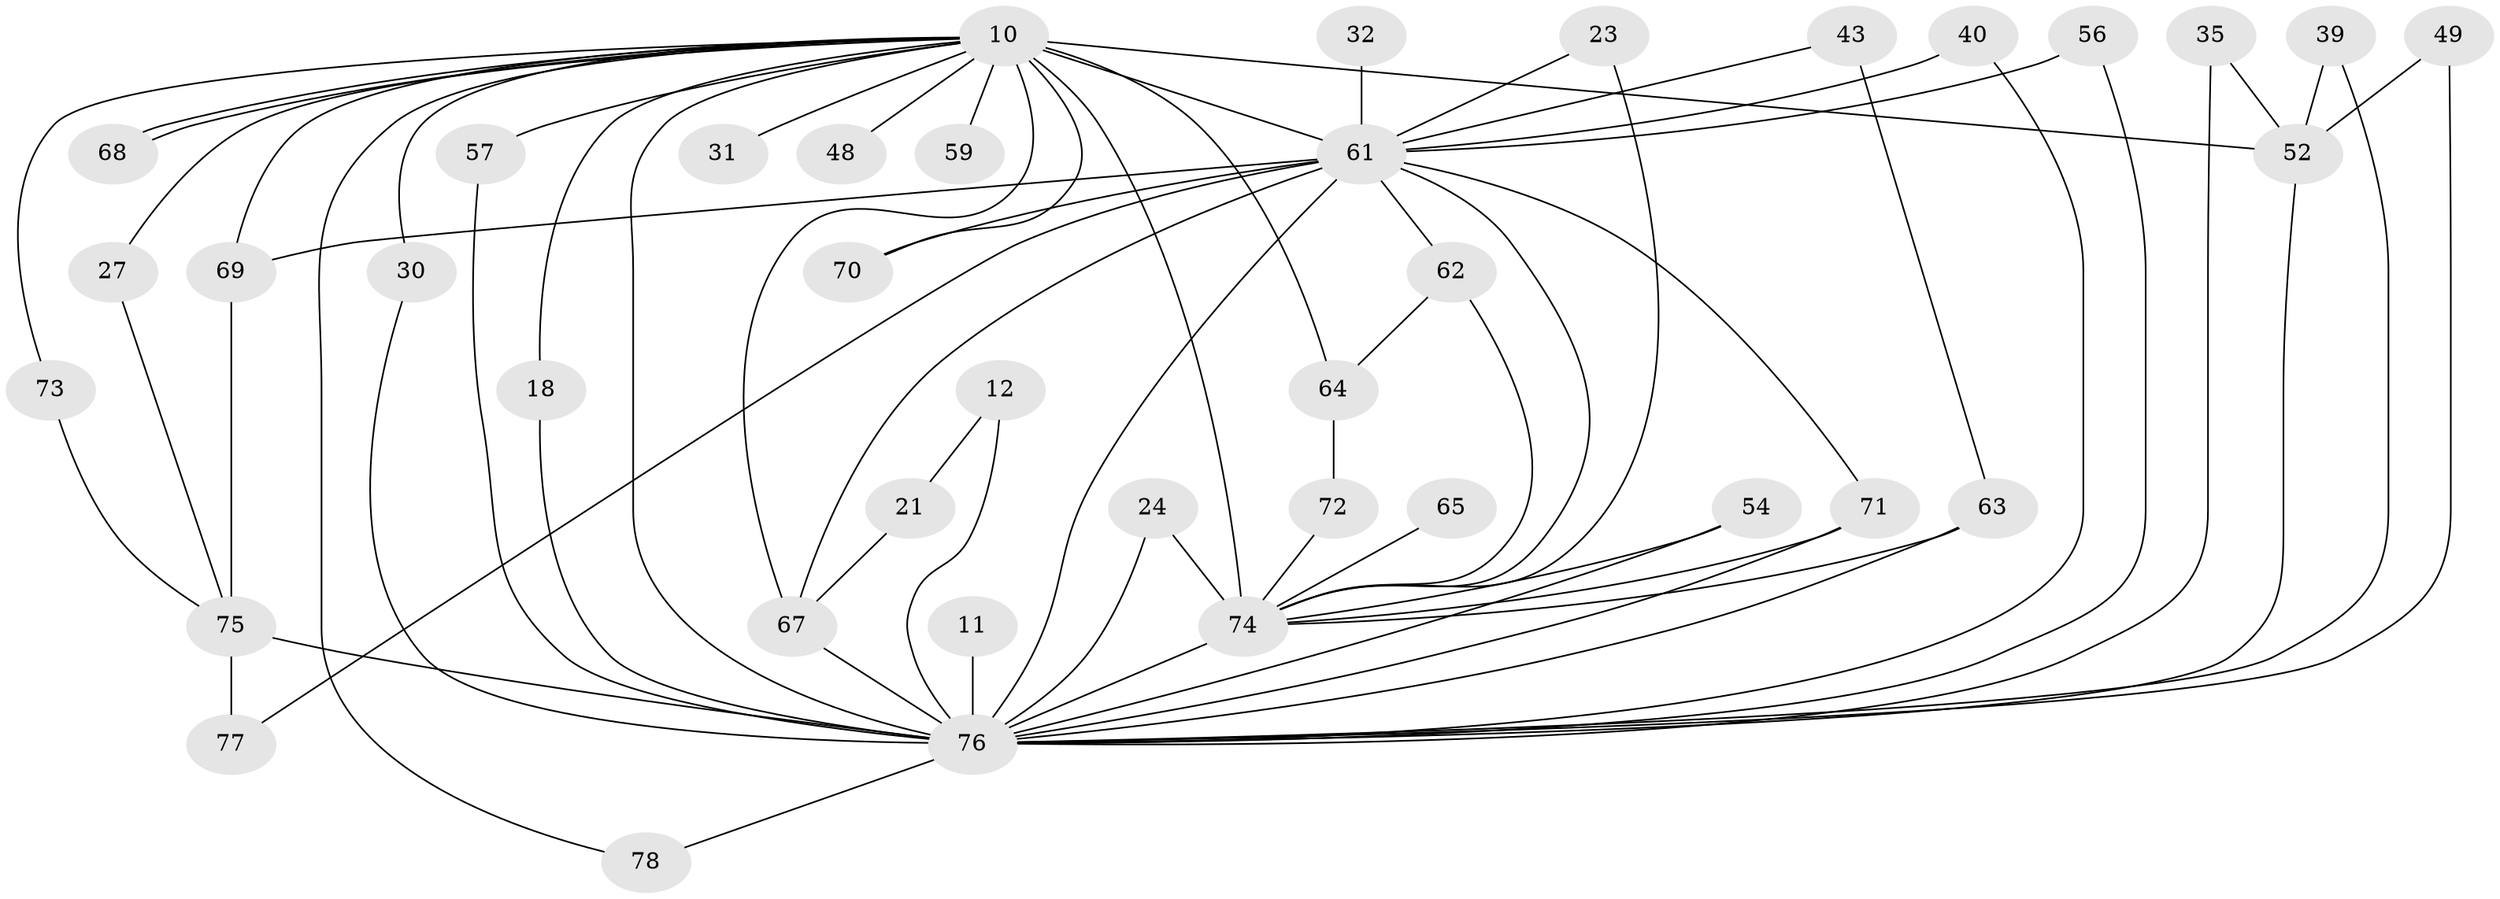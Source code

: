 // original degree distribution, {26: 0.01282051282051282, 24: 0.01282051282051282, 18: 0.02564102564102564, 15: 0.038461538461538464, 16: 0.01282051282051282, 20: 0.01282051282051282, 17: 0.01282051282051282, 2: 0.5256410256410257, 3: 0.2692307692307692, 8: 0.01282051282051282, 5: 0.038461538461538464, 4: 0.01282051282051282, 6: 0.01282051282051282}
// Generated by graph-tools (version 1.1) at 2025/46/03/04/25 21:46:29]
// undirected, 39 vertices, 71 edges
graph export_dot {
graph [start="1"]
  node [color=gray90,style=filled];
  10 [super="+8+7"];
  11;
  12;
  18;
  21;
  23;
  24;
  27;
  30;
  31 [super="+26"];
  32;
  35;
  39;
  40 [super="+28"];
  43;
  48;
  49;
  52 [super="+38+45"];
  54;
  56;
  57 [super="+20+15"];
  59;
  61 [super="+50+47+6"];
  62 [super="+42"];
  63 [super="+58"];
  64;
  65;
  67 [super="+19+60+46"];
  68;
  69 [super="+55"];
  70;
  71 [super="+66"];
  72;
  73;
  74 [super="+51+53"];
  75 [super="+37"];
  76 [super="+44+34+2"];
  77;
  78;
  10 -- 18;
  10 -- 27;
  10 -- 52 [weight=5];
  10 -- 68;
  10 -- 68;
  10 -- 73;
  10 -- 74 [weight=10];
  10 -- 78;
  10 -- 48;
  10 -- 57 [weight=4];
  10 -- 59 [weight=2];
  10 -- 31 [weight=3];
  10 -- 67;
  10 -- 76 [weight=9];
  10 -- 61 [weight=9];
  10 -- 64;
  10 -- 69;
  10 -- 70;
  10 -- 30;
  11 -- 76 [weight=2];
  12 -- 21;
  12 -- 76 [weight=2];
  18 -- 76;
  21 -- 67;
  23 -- 74;
  23 -- 61;
  24 -- 74;
  24 -- 76;
  27 -- 75;
  30 -- 76;
  32 -- 61 [weight=2];
  35 -- 52;
  35 -- 76;
  39 -- 52;
  39 -- 76;
  40 -- 61;
  40 -- 76;
  43 -- 63;
  43 -- 61;
  49 -- 52;
  49 -- 76;
  52 -- 76;
  54 -- 74;
  54 -- 76;
  56 -- 61;
  56 -- 76;
  57 -- 76;
  61 -- 74 [weight=7];
  61 -- 67 [weight=2];
  61 -- 70;
  61 -- 71;
  61 -- 77;
  61 -- 62 [weight=3];
  61 -- 76 [weight=6];
  61 -- 69;
  62 -- 64;
  62 -- 74;
  63 -- 74;
  63 -- 76 [weight=3];
  64 -- 72;
  65 -- 74 [weight=2];
  67 -- 76 [weight=2];
  69 -- 75;
  71 -- 74;
  71 -- 76;
  72 -- 74;
  73 -- 75;
  74 -- 76 [weight=5];
  75 -- 77;
  75 -- 76 [weight=5];
  76 -- 78;
}
